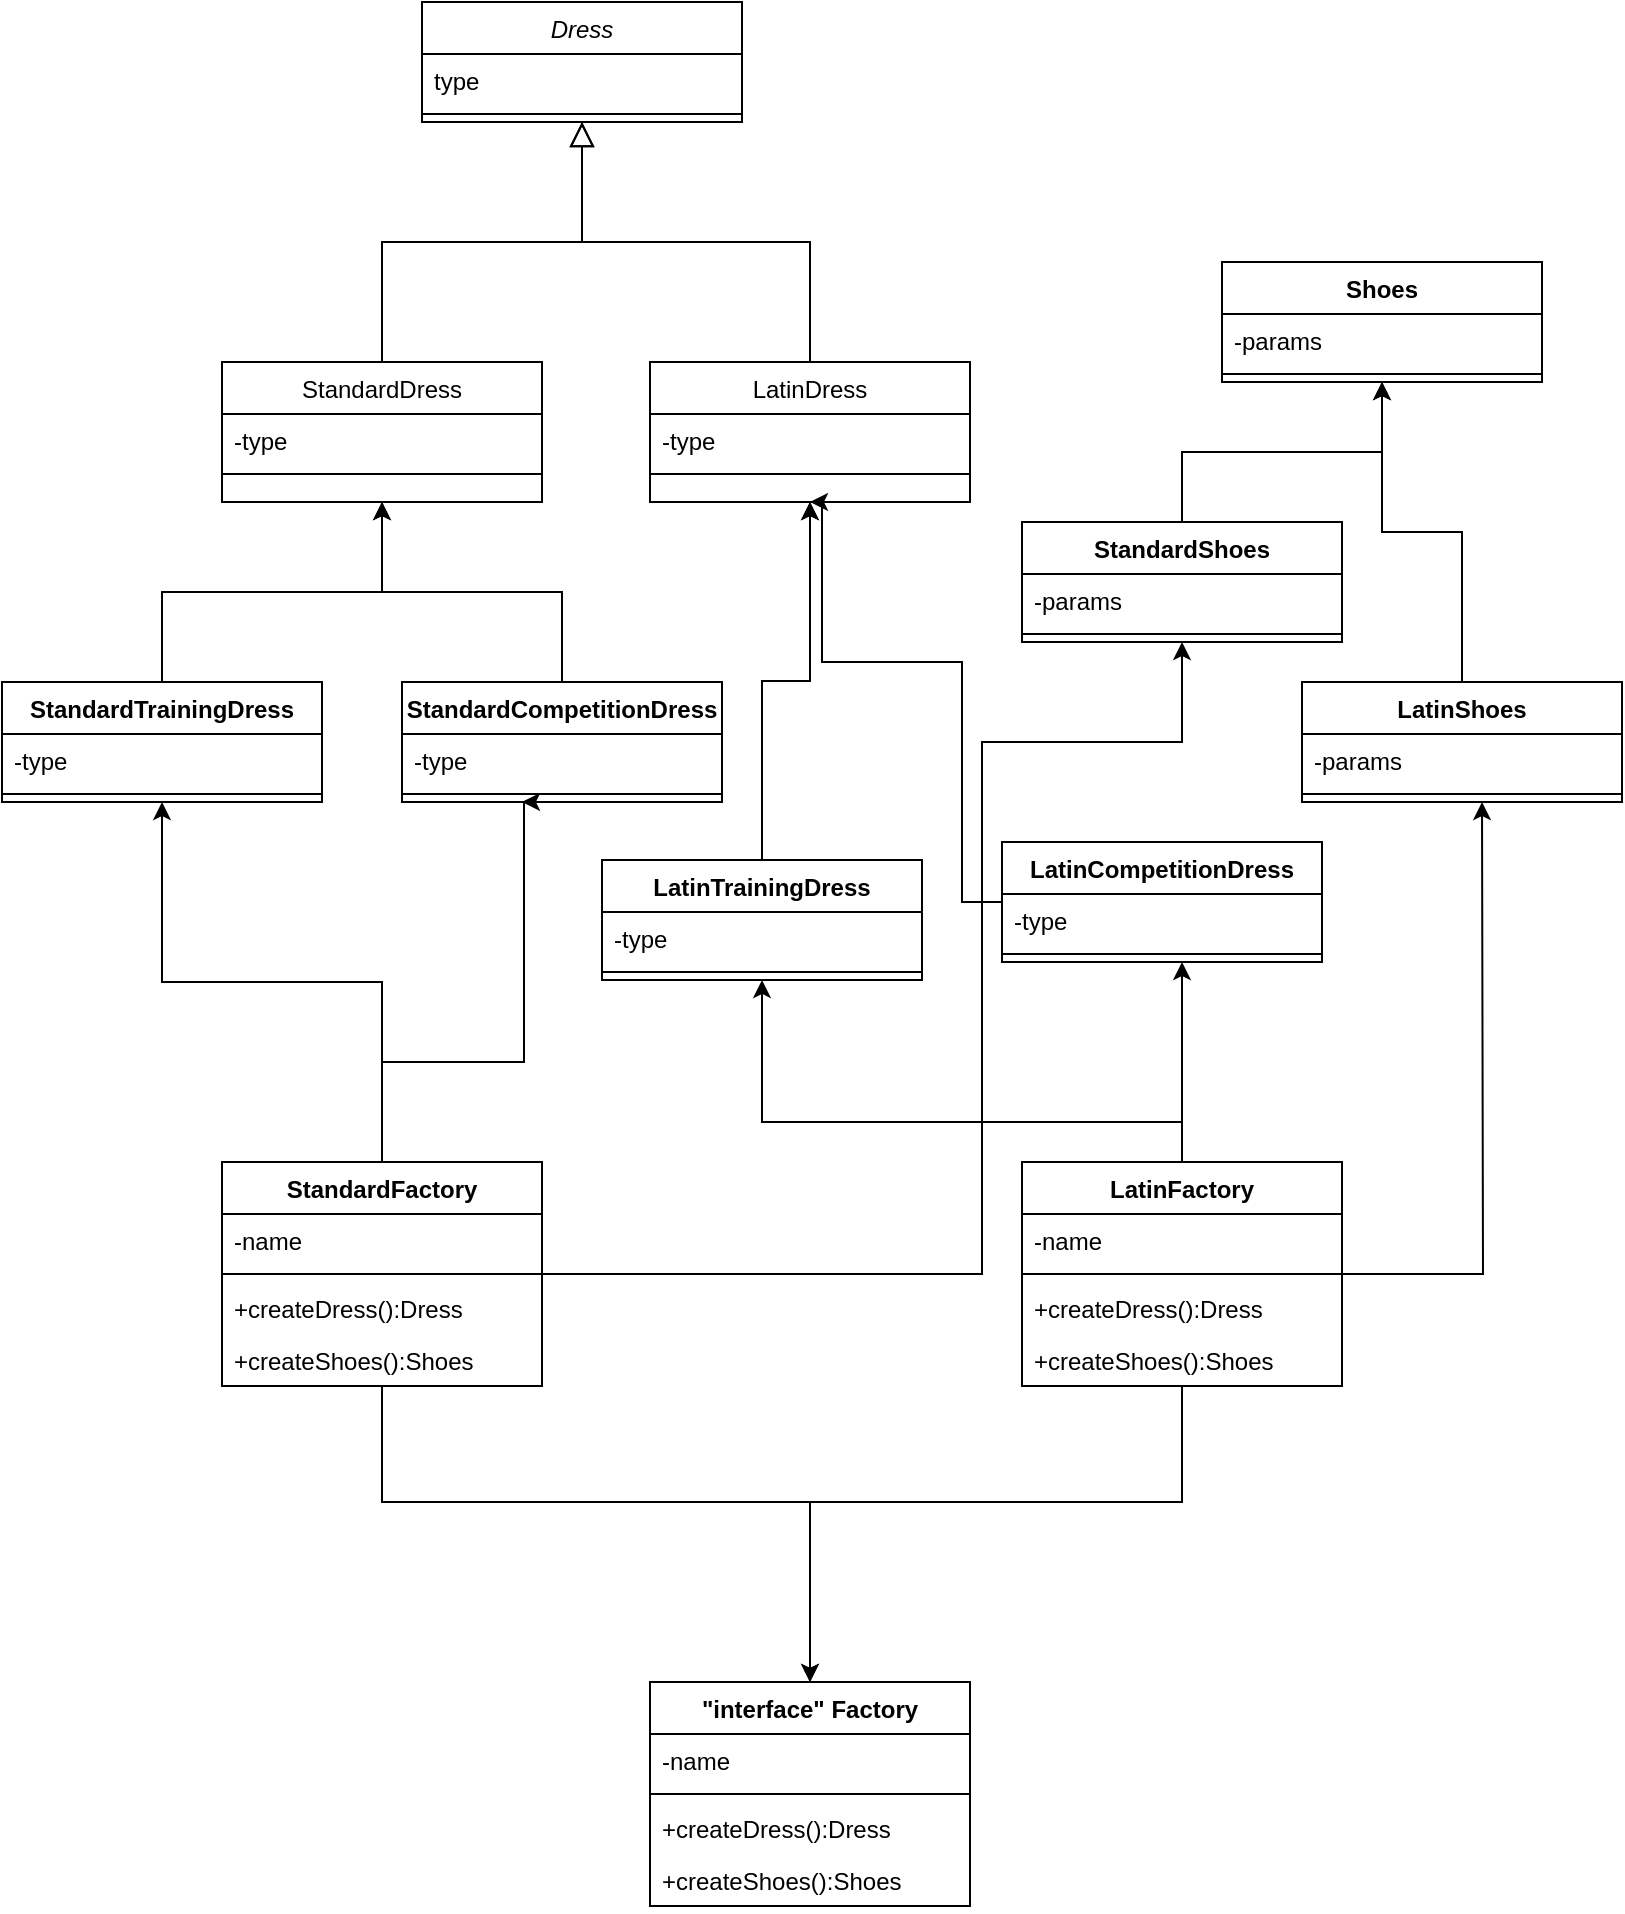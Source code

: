 <mxfile version="24.0.2" type="device">
  <diagram id="C5RBs43oDa-KdzZeNtuy" name="Page-1">
    <mxGraphModel dx="1002" dy="575" grid="1" gridSize="10" guides="1" tooltips="1" connect="1" arrows="1" fold="1" page="1" pageScale="1" pageWidth="827" pageHeight="1169" math="0" shadow="0">
      <root>
        <mxCell id="WIyWlLk6GJQsqaUBKTNV-0" />
        <mxCell id="WIyWlLk6GJQsqaUBKTNV-1" parent="WIyWlLk6GJQsqaUBKTNV-0" />
        <mxCell id="rWcl58kC8vXQdPENEekb-58" style="edgeStyle=orthogonalEdgeStyle;rounded=0;orthogonalLoop=1;jettySize=auto;html=1;entryX=0.5;entryY=1;entryDx=0;entryDy=0;" edge="1" parent="WIyWlLk6GJQsqaUBKTNV-1" source="rWcl58kC8vXQdPENEekb-43" target="rWcl58kC8vXQdPENEekb-33">
          <mxGeometry relative="1" as="geometry">
            <Array as="points">
              <mxPoint x="500" y="756" />
              <mxPoint x="500" y="490" />
              <mxPoint x="600" y="490" />
            </Array>
          </mxGeometry>
        </mxCell>
        <mxCell id="zkfFHV4jXpPFQw0GAbJ--0" value="Dress" style="swimlane;fontStyle=2;align=center;verticalAlign=top;childLayout=stackLayout;horizontal=1;startSize=26;horizontalStack=0;resizeParent=1;resizeLast=0;collapsible=1;marginBottom=0;rounded=0;shadow=0;strokeWidth=1;" parent="WIyWlLk6GJQsqaUBKTNV-1" vertex="1">
          <mxGeometry x="220" y="120" width="160" height="60" as="geometry">
            <mxRectangle x="230" y="140" width="160" height="26" as="alternateBounds" />
          </mxGeometry>
        </mxCell>
        <mxCell id="zkfFHV4jXpPFQw0GAbJ--1" value="type" style="text;align=left;verticalAlign=top;spacingLeft=4;spacingRight=4;overflow=hidden;rotatable=0;points=[[0,0.5],[1,0.5]];portConstraint=eastwest;" parent="zkfFHV4jXpPFQw0GAbJ--0" vertex="1">
          <mxGeometry y="26" width="160" height="26" as="geometry" />
        </mxCell>
        <mxCell id="zkfFHV4jXpPFQw0GAbJ--4" value="" style="line;html=1;strokeWidth=1;align=left;verticalAlign=middle;spacingTop=-1;spacingLeft=3;spacingRight=3;rotatable=0;labelPosition=right;points=[];portConstraint=eastwest;" parent="zkfFHV4jXpPFQw0GAbJ--0" vertex="1">
          <mxGeometry y="52" width="160" height="8" as="geometry" />
        </mxCell>
        <mxCell id="zkfFHV4jXpPFQw0GAbJ--6" value="StandardDress" style="swimlane;fontStyle=0;align=center;verticalAlign=top;childLayout=stackLayout;horizontal=1;startSize=26;horizontalStack=0;resizeParent=1;resizeLast=0;collapsible=1;marginBottom=0;rounded=0;shadow=0;strokeWidth=1;" parent="WIyWlLk6GJQsqaUBKTNV-1" vertex="1">
          <mxGeometry x="120" y="300" width="160" height="70" as="geometry">
            <mxRectangle x="130" y="380" width="160" height="26" as="alternateBounds" />
          </mxGeometry>
        </mxCell>
        <mxCell id="zkfFHV4jXpPFQw0GAbJ--7" value="-type" style="text;align=left;verticalAlign=top;spacingLeft=4;spacingRight=4;overflow=hidden;rotatable=0;points=[[0,0.5],[1,0.5]];portConstraint=eastwest;" parent="zkfFHV4jXpPFQw0GAbJ--6" vertex="1">
          <mxGeometry y="26" width="160" height="26" as="geometry" />
        </mxCell>
        <mxCell id="zkfFHV4jXpPFQw0GAbJ--9" value="" style="line;html=1;strokeWidth=1;align=left;verticalAlign=middle;spacingTop=-1;spacingLeft=3;spacingRight=3;rotatable=0;labelPosition=right;points=[];portConstraint=eastwest;" parent="zkfFHV4jXpPFQw0GAbJ--6" vertex="1">
          <mxGeometry y="52" width="160" height="8" as="geometry" />
        </mxCell>
        <mxCell id="zkfFHV4jXpPFQw0GAbJ--12" value="" style="endArrow=block;endSize=10;endFill=0;shadow=0;strokeWidth=1;rounded=0;edgeStyle=elbowEdgeStyle;elbow=vertical;" parent="WIyWlLk6GJQsqaUBKTNV-1" source="zkfFHV4jXpPFQw0GAbJ--6" target="zkfFHV4jXpPFQw0GAbJ--0" edge="1">
          <mxGeometry width="160" relative="1" as="geometry">
            <mxPoint x="200" y="203" as="sourcePoint" />
            <mxPoint x="200" y="203" as="targetPoint" />
          </mxGeometry>
        </mxCell>
        <mxCell id="zkfFHV4jXpPFQw0GAbJ--13" value="LatinDress" style="swimlane;fontStyle=0;align=center;verticalAlign=top;childLayout=stackLayout;horizontal=1;startSize=26;horizontalStack=0;resizeParent=1;resizeLast=0;collapsible=1;marginBottom=0;rounded=0;shadow=0;strokeWidth=1;" parent="WIyWlLk6GJQsqaUBKTNV-1" vertex="1">
          <mxGeometry x="334" y="300" width="160" height="70" as="geometry">
            <mxRectangle x="340" y="380" width="170" height="26" as="alternateBounds" />
          </mxGeometry>
        </mxCell>
        <mxCell id="zkfFHV4jXpPFQw0GAbJ--14" value="-type" style="text;align=left;verticalAlign=top;spacingLeft=4;spacingRight=4;overflow=hidden;rotatable=0;points=[[0,0.5],[1,0.5]];portConstraint=eastwest;" parent="zkfFHV4jXpPFQw0GAbJ--13" vertex="1">
          <mxGeometry y="26" width="160" height="26" as="geometry" />
        </mxCell>
        <mxCell id="zkfFHV4jXpPFQw0GAbJ--15" value="" style="line;html=1;strokeWidth=1;align=left;verticalAlign=middle;spacingTop=-1;spacingLeft=3;spacingRight=3;rotatable=0;labelPosition=right;points=[];portConstraint=eastwest;" parent="zkfFHV4jXpPFQw0GAbJ--13" vertex="1">
          <mxGeometry y="52" width="160" height="8" as="geometry" />
        </mxCell>
        <mxCell id="zkfFHV4jXpPFQw0GAbJ--16" value="" style="endArrow=block;endSize=10;endFill=0;shadow=0;strokeWidth=1;rounded=0;edgeStyle=elbowEdgeStyle;elbow=vertical;" parent="WIyWlLk6GJQsqaUBKTNV-1" source="zkfFHV4jXpPFQw0GAbJ--13" target="zkfFHV4jXpPFQw0GAbJ--0" edge="1">
          <mxGeometry width="160" relative="1" as="geometry">
            <mxPoint x="210" y="373" as="sourcePoint" />
            <mxPoint x="310" y="271" as="targetPoint" />
          </mxGeometry>
        </mxCell>
        <mxCell id="rWcl58kC8vXQdPENEekb-6" style="edgeStyle=orthogonalEdgeStyle;rounded=0;orthogonalLoop=1;jettySize=auto;html=1;entryX=0.5;entryY=1;entryDx=0;entryDy=0;" edge="1" parent="WIyWlLk6GJQsqaUBKTNV-1" source="rWcl58kC8vXQdPENEekb-2" target="zkfFHV4jXpPFQw0GAbJ--6">
          <mxGeometry relative="1" as="geometry" />
        </mxCell>
        <mxCell id="rWcl58kC8vXQdPENEekb-2" value="StandardTrainingDress" style="swimlane;fontStyle=1;align=center;verticalAlign=top;childLayout=stackLayout;horizontal=1;startSize=26;horizontalStack=0;resizeParent=1;resizeParentMax=0;resizeLast=0;collapsible=1;marginBottom=0;whiteSpace=wrap;html=1;" vertex="1" parent="WIyWlLk6GJQsqaUBKTNV-1">
          <mxGeometry x="10" y="460" width="160" height="60" as="geometry" />
        </mxCell>
        <mxCell id="rWcl58kC8vXQdPENEekb-3" value="-type" style="text;strokeColor=none;fillColor=none;align=left;verticalAlign=top;spacingLeft=4;spacingRight=4;overflow=hidden;rotatable=0;points=[[0,0.5],[1,0.5]];portConstraint=eastwest;whiteSpace=wrap;html=1;" vertex="1" parent="rWcl58kC8vXQdPENEekb-2">
          <mxGeometry y="26" width="160" height="26" as="geometry" />
        </mxCell>
        <mxCell id="rWcl58kC8vXQdPENEekb-4" value="" style="line;strokeWidth=1;fillColor=none;align=left;verticalAlign=middle;spacingTop=-1;spacingLeft=3;spacingRight=3;rotatable=0;labelPosition=right;points=[];portConstraint=eastwest;strokeColor=inherit;" vertex="1" parent="rWcl58kC8vXQdPENEekb-2">
          <mxGeometry y="52" width="160" height="8" as="geometry" />
        </mxCell>
        <mxCell id="rWcl58kC8vXQdPENEekb-11" style="edgeStyle=orthogonalEdgeStyle;rounded=0;orthogonalLoop=1;jettySize=auto;html=1;entryX=0.5;entryY=1;entryDx=0;entryDy=0;" edge="1" parent="WIyWlLk6GJQsqaUBKTNV-1" source="rWcl58kC8vXQdPENEekb-7" target="zkfFHV4jXpPFQw0GAbJ--6">
          <mxGeometry relative="1" as="geometry" />
        </mxCell>
        <mxCell id="rWcl58kC8vXQdPENEekb-7" value="StandardCompetitionDress" style="swimlane;fontStyle=1;align=center;verticalAlign=top;childLayout=stackLayout;horizontal=1;startSize=26;horizontalStack=0;resizeParent=1;resizeParentMax=0;resizeLast=0;collapsible=1;marginBottom=0;whiteSpace=wrap;html=1;" vertex="1" parent="WIyWlLk6GJQsqaUBKTNV-1">
          <mxGeometry x="210" y="460" width="160" height="60" as="geometry" />
        </mxCell>
        <mxCell id="rWcl58kC8vXQdPENEekb-8" value="-type" style="text;strokeColor=none;fillColor=none;align=left;verticalAlign=top;spacingLeft=4;spacingRight=4;overflow=hidden;rotatable=0;points=[[0,0.5],[1,0.5]];portConstraint=eastwest;whiteSpace=wrap;html=1;" vertex="1" parent="rWcl58kC8vXQdPENEekb-7">
          <mxGeometry y="26" width="160" height="26" as="geometry" />
        </mxCell>
        <mxCell id="rWcl58kC8vXQdPENEekb-9" value="" style="line;strokeWidth=1;fillColor=none;align=left;verticalAlign=middle;spacingTop=-1;spacingLeft=3;spacingRight=3;rotatable=0;labelPosition=right;points=[];portConstraint=eastwest;strokeColor=inherit;" vertex="1" parent="rWcl58kC8vXQdPENEekb-7">
          <mxGeometry y="52" width="160" height="8" as="geometry" />
        </mxCell>
        <mxCell id="rWcl58kC8vXQdPENEekb-22" style="edgeStyle=orthogonalEdgeStyle;rounded=0;orthogonalLoop=1;jettySize=auto;html=1;entryX=0.5;entryY=1;entryDx=0;entryDy=0;" edge="1" parent="WIyWlLk6GJQsqaUBKTNV-1" source="rWcl58kC8vXQdPENEekb-18" target="zkfFHV4jXpPFQw0GAbJ--13">
          <mxGeometry relative="1" as="geometry">
            <mxPoint x="420" y="400" as="targetPoint" />
          </mxGeometry>
        </mxCell>
        <mxCell id="rWcl58kC8vXQdPENEekb-15" value="LatinCompetitionDress" style="swimlane;fontStyle=1;align=center;verticalAlign=top;childLayout=stackLayout;horizontal=1;startSize=26;horizontalStack=0;resizeParent=1;resizeParentMax=0;resizeLast=0;collapsible=1;marginBottom=0;whiteSpace=wrap;html=1;" vertex="1" parent="WIyWlLk6GJQsqaUBKTNV-1">
          <mxGeometry x="510" y="540" width="160" height="60" as="geometry" />
        </mxCell>
        <mxCell id="rWcl58kC8vXQdPENEekb-16" value="-type" style="text;strokeColor=none;fillColor=none;align=left;verticalAlign=top;spacingLeft=4;spacingRight=4;overflow=hidden;rotatable=0;points=[[0,0.5],[1,0.5]];portConstraint=eastwest;whiteSpace=wrap;html=1;" vertex="1" parent="rWcl58kC8vXQdPENEekb-15">
          <mxGeometry y="26" width="160" height="26" as="geometry" />
        </mxCell>
        <mxCell id="rWcl58kC8vXQdPENEekb-17" value="" style="line;strokeWidth=1;fillColor=none;align=left;verticalAlign=middle;spacingTop=-1;spacingLeft=3;spacingRight=3;rotatable=0;labelPosition=right;points=[];portConstraint=eastwest;strokeColor=inherit;" vertex="1" parent="rWcl58kC8vXQdPENEekb-15">
          <mxGeometry y="52" width="160" height="8" as="geometry" />
        </mxCell>
        <mxCell id="rWcl58kC8vXQdPENEekb-23" style="edgeStyle=orthogonalEdgeStyle;rounded=0;orthogonalLoop=1;jettySize=auto;html=1;entryX=0.5;entryY=1;entryDx=0;entryDy=0;" edge="1" parent="WIyWlLk6GJQsqaUBKTNV-1" source="rWcl58kC8vXQdPENEekb-18" target="zkfFHV4jXpPFQw0GAbJ--13">
          <mxGeometry relative="1" as="geometry" />
        </mxCell>
        <mxCell id="rWcl58kC8vXQdPENEekb-24" value="&quot;interface&quot;&amp;nbsp;&lt;span style=&quot;background-color: initial;&quot;&gt;Factory&lt;/span&gt;" style="swimlane;fontStyle=1;align=center;verticalAlign=top;childLayout=stackLayout;horizontal=1;startSize=26;horizontalStack=0;resizeParent=1;resizeParentMax=0;resizeLast=0;collapsible=1;marginBottom=0;whiteSpace=wrap;html=1;" vertex="1" parent="WIyWlLk6GJQsqaUBKTNV-1">
          <mxGeometry x="334" y="960" width="160" height="112" as="geometry" />
        </mxCell>
        <mxCell id="rWcl58kC8vXQdPENEekb-42" value="-name" style="text;strokeColor=none;fillColor=none;align=left;verticalAlign=top;spacingLeft=4;spacingRight=4;overflow=hidden;rotatable=0;points=[[0,0.5],[1,0.5]];portConstraint=eastwest;whiteSpace=wrap;html=1;" vertex="1" parent="rWcl58kC8vXQdPENEekb-24">
          <mxGeometry y="26" width="160" height="26" as="geometry" />
        </mxCell>
        <mxCell id="rWcl58kC8vXQdPENEekb-26" value="" style="line;strokeWidth=1;fillColor=none;align=left;verticalAlign=middle;spacingTop=-1;spacingLeft=3;spacingRight=3;rotatable=0;labelPosition=right;points=[];portConstraint=eastwest;strokeColor=inherit;" vertex="1" parent="rWcl58kC8vXQdPENEekb-24">
          <mxGeometry y="52" width="160" height="8" as="geometry" />
        </mxCell>
        <mxCell id="rWcl58kC8vXQdPENEekb-27" value="+createDress():Dress" style="text;strokeColor=none;fillColor=none;align=left;verticalAlign=top;spacingLeft=4;spacingRight=4;overflow=hidden;rotatable=0;points=[[0,0.5],[1,0.5]];portConstraint=eastwest;whiteSpace=wrap;html=1;" vertex="1" parent="rWcl58kC8vXQdPENEekb-24">
          <mxGeometry y="60" width="160" height="26" as="geometry" />
        </mxCell>
        <mxCell id="rWcl58kC8vXQdPENEekb-41" value="&lt;div&gt;+createShoes():Shoes&lt;/div&gt;" style="text;strokeColor=none;fillColor=none;align=left;verticalAlign=top;spacingLeft=4;spacingRight=4;overflow=hidden;rotatable=0;points=[[0,0.5],[1,0.5]];portConstraint=eastwest;whiteSpace=wrap;html=1;" vertex="1" parent="rWcl58kC8vXQdPENEekb-24">
          <mxGeometry y="86" width="160" height="26" as="geometry" />
        </mxCell>
        <mxCell id="rWcl58kC8vXQdPENEekb-29" value="Shoes" style="swimlane;fontStyle=1;align=center;verticalAlign=top;childLayout=stackLayout;horizontal=1;startSize=26;horizontalStack=0;resizeParent=1;resizeParentMax=0;resizeLast=0;collapsible=1;marginBottom=0;whiteSpace=wrap;html=1;" vertex="1" parent="WIyWlLk6GJQsqaUBKTNV-1">
          <mxGeometry x="620" y="250" width="160" height="60" as="geometry" />
        </mxCell>
        <mxCell id="rWcl58kC8vXQdPENEekb-30" value="-params" style="text;strokeColor=none;fillColor=none;align=left;verticalAlign=top;spacingLeft=4;spacingRight=4;overflow=hidden;rotatable=0;points=[[0,0.5],[1,0.5]];portConstraint=eastwest;whiteSpace=wrap;html=1;" vertex="1" parent="rWcl58kC8vXQdPENEekb-29">
          <mxGeometry y="26" width="160" height="26" as="geometry" />
        </mxCell>
        <mxCell id="rWcl58kC8vXQdPENEekb-31" value="" style="line;strokeWidth=1;fillColor=none;align=left;verticalAlign=middle;spacingTop=-1;spacingLeft=3;spacingRight=3;rotatable=0;labelPosition=right;points=[];portConstraint=eastwest;strokeColor=inherit;" vertex="1" parent="rWcl58kC8vXQdPENEekb-29">
          <mxGeometry y="52" width="160" height="8" as="geometry" />
        </mxCell>
        <mxCell id="rWcl58kC8vXQdPENEekb-39" style="edgeStyle=orthogonalEdgeStyle;rounded=0;orthogonalLoop=1;jettySize=auto;html=1;entryX=0.5;entryY=1;entryDx=0;entryDy=0;" edge="1" parent="WIyWlLk6GJQsqaUBKTNV-1" source="rWcl58kC8vXQdPENEekb-33" target="rWcl58kC8vXQdPENEekb-29">
          <mxGeometry relative="1" as="geometry" />
        </mxCell>
        <mxCell id="rWcl58kC8vXQdPENEekb-33" value="StandardShoes" style="swimlane;fontStyle=1;align=center;verticalAlign=top;childLayout=stackLayout;horizontal=1;startSize=26;horizontalStack=0;resizeParent=1;resizeParentMax=0;resizeLast=0;collapsible=1;marginBottom=0;whiteSpace=wrap;html=1;" vertex="1" parent="WIyWlLk6GJQsqaUBKTNV-1">
          <mxGeometry x="520" y="380" width="160" height="60" as="geometry" />
        </mxCell>
        <mxCell id="rWcl58kC8vXQdPENEekb-34" value="-params" style="text;strokeColor=none;fillColor=none;align=left;verticalAlign=top;spacingLeft=4;spacingRight=4;overflow=hidden;rotatable=0;points=[[0,0.5],[1,0.5]];portConstraint=eastwest;whiteSpace=wrap;html=1;" vertex="1" parent="rWcl58kC8vXQdPENEekb-33">
          <mxGeometry y="26" width="160" height="26" as="geometry" />
        </mxCell>
        <mxCell id="rWcl58kC8vXQdPENEekb-35" value="" style="line;strokeWidth=1;fillColor=none;align=left;verticalAlign=middle;spacingTop=-1;spacingLeft=3;spacingRight=3;rotatable=0;labelPosition=right;points=[];portConstraint=eastwest;strokeColor=inherit;" vertex="1" parent="rWcl58kC8vXQdPENEekb-33">
          <mxGeometry y="52" width="160" height="8" as="geometry" />
        </mxCell>
        <mxCell id="rWcl58kC8vXQdPENEekb-40" style="edgeStyle=orthogonalEdgeStyle;rounded=0;orthogonalLoop=1;jettySize=auto;html=1;entryX=0.5;entryY=1;entryDx=0;entryDy=0;" edge="1" parent="WIyWlLk6GJQsqaUBKTNV-1" source="rWcl58kC8vXQdPENEekb-36" target="rWcl58kC8vXQdPENEekb-29">
          <mxGeometry relative="1" as="geometry" />
        </mxCell>
        <mxCell id="rWcl58kC8vXQdPENEekb-36" value="LatinShoes" style="swimlane;fontStyle=1;align=center;verticalAlign=top;childLayout=stackLayout;horizontal=1;startSize=26;horizontalStack=0;resizeParent=1;resizeParentMax=0;resizeLast=0;collapsible=1;marginBottom=0;whiteSpace=wrap;html=1;" vertex="1" parent="WIyWlLk6GJQsqaUBKTNV-1">
          <mxGeometry x="660" y="460" width="160" height="60" as="geometry" />
        </mxCell>
        <mxCell id="rWcl58kC8vXQdPENEekb-37" value="-params" style="text;strokeColor=none;fillColor=none;align=left;verticalAlign=top;spacingLeft=4;spacingRight=4;overflow=hidden;rotatable=0;points=[[0,0.5],[1,0.5]];portConstraint=eastwest;whiteSpace=wrap;html=1;" vertex="1" parent="rWcl58kC8vXQdPENEekb-36">
          <mxGeometry y="26" width="160" height="26" as="geometry" />
        </mxCell>
        <mxCell id="rWcl58kC8vXQdPENEekb-38" value="" style="line;strokeWidth=1;fillColor=none;align=left;verticalAlign=middle;spacingTop=-1;spacingLeft=3;spacingRight=3;rotatable=0;labelPosition=right;points=[];portConstraint=eastwest;strokeColor=inherit;" vertex="1" parent="rWcl58kC8vXQdPENEekb-36">
          <mxGeometry y="52" width="160" height="8" as="geometry" />
        </mxCell>
        <mxCell id="rWcl58kC8vXQdPENEekb-54" style="edgeStyle=orthogonalEdgeStyle;rounded=0;orthogonalLoop=1;jettySize=auto;html=1;entryX=0.5;entryY=0;entryDx=0;entryDy=0;" edge="1" parent="WIyWlLk6GJQsqaUBKTNV-1" source="rWcl58kC8vXQdPENEekb-43" target="rWcl58kC8vXQdPENEekb-24">
          <mxGeometry relative="1" as="geometry">
            <Array as="points">
              <mxPoint x="200" y="870" />
              <mxPoint x="414" y="870" />
            </Array>
          </mxGeometry>
        </mxCell>
        <mxCell id="rWcl58kC8vXQdPENEekb-55" style="edgeStyle=orthogonalEdgeStyle;rounded=0;orthogonalLoop=1;jettySize=auto;html=1;entryX=0.5;entryY=1;entryDx=0;entryDy=0;" edge="1" parent="WIyWlLk6GJQsqaUBKTNV-1" source="rWcl58kC8vXQdPENEekb-43" target="rWcl58kC8vXQdPENEekb-2">
          <mxGeometry relative="1" as="geometry" />
        </mxCell>
        <mxCell id="rWcl58kC8vXQdPENEekb-57" style="edgeStyle=orthogonalEdgeStyle;rounded=0;orthogonalLoop=1;jettySize=auto;html=1;entryX=0.5;entryY=1;entryDx=0;entryDy=0;" edge="1" parent="WIyWlLk6GJQsqaUBKTNV-1">
          <mxGeometry relative="1" as="geometry">
            <mxPoint x="200" y="700" as="sourcePoint" />
            <mxPoint x="270" y="520" as="targetPoint" />
            <Array as="points">
              <mxPoint x="200" y="650" />
              <mxPoint x="271" y="650" />
            </Array>
          </mxGeometry>
        </mxCell>
        <mxCell id="rWcl58kC8vXQdPENEekb-43" value="StandardFactory" style="swimlane;fontStyle=1;align=center;verticalAlign=top;childLayout=stackLayout;horizontal=1;startSize=26;horizontalStack=0;resizeParent=1;resizeParentMax=0;resizeLast=0;collapsible=1;marginBottom=0;whiteSpace=wrap;html=1;" vertex="1" parent="WIyWlLk6GJQsqaUBKTNV-1">
          <mxGeometry x="120" y="700" width="160" height="112" as="geometry" />
        </mxCell>
        <mxCell id="rWcl58kC8vXQdPENEekb-44" value="-name" style="text;strokeColor=none;fillColor=none;align=left;verticalAlign=top;spacingLeft=4;spacingRight=4;overflow=hidden;rotatable=0;points=[[0,0.5],[1,0.5]];portConstraint=eastwest;whiteSpace=wrap;html=1;" vertex="1" parent="rWcl58kC8vXQdPENEekb-43">
          <mxGeometry y="26" width="160" height="26" as="geometry" />
        </mxCell>
        <mxCell id="rWcl58kC8vXQdPENEekb-45" value="" style="line;strokeWidth=1;fillColor=none;align=left;verticalAlign=middle;spacingTop=-1;spacingLeft=3;spacingRight=3;rotatable=0;labelPosition=right;points=[];portConstraint=eastwest;strokeColor=inherit;" vertex="1" parent="rWcl58kC8vXQdPENEekb-43">
          <mxGeometry y="52" width="160" height="8" as="geometry" />
        </mxCell>
        <mxCell id="rWcl58kC8vXQdPENEekb-46" value="+createDress():Dress" style="text;strokeColor=none;fillColor=none;align=left;verticalAlign=top;spacingLeft=4;spacingRight=4;overflow=hidden;rotatable=0;points=[[0,0.5],[1,0.5]];portConstraint=eastwest;whiteSpace=wrap;html=1;" vertex="1" parent="rWcl58kC8vXQdPENEekb-43">
          <mxGeometry y="60" width="160" height="26" as="geometry" />
        </mxCell>
        <mxCell id="rWcl58kC8vXQdPENEekb-47" value="&lt;div&gt;+createShoes():Shoes&lt;/div&gt;" style="text;strokeColor=none;fillColor=none;align=left;verticalAlign=top;spacingLeft=4;spacingRight=4;overflow=hidden;rotatable=0;points=[[0,0.5],[1,0.5]];portConstraint=eastwest;whiteSpace=wrap;html=1;" vertex="1" parent="rWcl58kC8vXQdPENEekb-43">
          <mxGeometry y="86" width="160" height="26" as="geometry" />
        </mxCell>
        <mxCell id="rWcl58kC8vXQdPENEekb-53" style="edgeStyle=orthogonalEdgeStyle;rounded=0;orthogonalLoop=1;jettySize=auto;html=1;entryX=0.5;entryY=0;entryDx=0;entryDy=0;" edge="1" parent="WIyWlLk6GJQsqaUBKTNV-1" source="rWcl58kC8vXQdPENEekb-48" target="rWcl58kC8vXQdPENEekb-24">
          <mxGeometry relative="1" as="geometry">
            <Array as="points">
              <mxPoint x="600" y="870" />
              <mxPoint x="414" y="870" />
            </Array>
          </mxGeometry>
        </mxCell>
        <mxCell id="rWcl58kC8vXQdPENEekb-59" style="edgeStyle=orthogonalEdgeStyle;rounded=0;orthogonalLoop=1;jettySize=auto;html=1;entryX=0.5;entryY=1;entryDx=0;entryDy=0;" edge="1" parent="WIyWlLk6GJQsqaUBKTNV-1" source="rWcl58kC8vXQdPENEekb-48" target="rWcl58kC8vXQdPENEekb-18">
          <mxGeometry relative="1" as="geometry">
            <mxPoint x="280" y="520" as="targetPoint" />
            <Array as="points">
              <mxPoint x="600" y="680" />
              <mxPoint x="390" y="680" />
            </Array>
          </mxGeometry>
        </mxCell>
        <mxCell id="rWcl58kC8vXQdPENEekb-60" style="edgeStyle=orthogonalEdgeStyle;rounded=0;orthogonalLoop=1;jettySize=auto;html=1;" edge="1" parent="WIyWlLk6GJQsqaUBKTNV-1" source="rWcl58kC8vXQdPENEekb-48">
          <mxGeometry relative="1" as="geometry">
            <mxPoint x="600" y="600" as="targetPoint" />
          </mxGeometry>
        </mxCell>
        <mxCell id="rWcl58kC8vXQdPENEekb-61" style="edgeStyle=orthogonalEdgeStyle;rounded=0;orthogonalLoop=1;jettySize=auto;html=1;" edge="1" parent="WIyWlLk6GJQsqaUBKTNV-1" source="rWcl58kC8vXQdPENEekb-48">
          <mxGeometry relative="1" as="geometry">
            <mxPoint x="750" y="520" as="targetPoint" />
          </mxGeometry>
        </mxCell>
        <mxCell id="rWcl58kC8vXQdPENEekb-48" value="LatinFactory" style="swimlane;fontStyle=1;align=center;verticalAlign=top;childLayout=stackLayout;horizontal=1;startSize=26;horizontalStack=0;resizeParent=1;resizeParentMax=0;resizeLast=0;collapsible=1;marginBottom=0;whiteSpace=wrap;html=1;" vertex="1" parent="WIyWlLk6GJQsqaUBKTNV-1">
          <mxGeometry x="520" y="700" width="160" height="112" as="geometry" />
        </mxCell>
        <mxCell id="rWcl58kC8vXQdPENEekb-49" value="-name" style="text;strokeColor=none;fillColor=none;align=left;verticalAlign=top;spacingLeft=4;spacingRight=4;overflow=hidden;rotatable=0;points=[[0,0.5],[1,0.5]];portConstraint=eastwest;whiteSpace=wrap;html=1;" vertex="1" parent="rWcl58kC8vXQdPENEekb-48">
          <mxGeometry y="26" width="160" height="26" as="geometry" />
        </mxCell>
        <mxCell id="rWcl58kC8vXQdPENEekb-50" value="" style="line;strokeWidth=1;fillColor=none;align=left;verticalAlign=middle;spacingTop=-1;spacingLeft=3;spacingRight=3;rotatable=0;labelPosition=right;points=[];portConstraint=eastwest;strokeColor=inherit;" vertex="1" parent="rWcl58kC8vXQdPENEekb-48">
          <mxGeometry y="52" width="160" height="8" as="geometry" />
        </mxCell>
        <mxCell id="rWcl58kC8vXQdPENEekb-51" value="+createDress():Dress" style="text;strokeColor=none;fillColor=none;align=left;verticalAlign=top;spacingLeft=4;spacingRight=4;overflow=hidden;rotatable=0;points=[[0,0.5],[1,0.5]];portConstraint=eastwest;whiteSpace=wrap;html=1;" vertex="1" parent="rWcl58kC8vXQdPENEekb-48">
          <mxGeometry y="60" width="160" height="26" as="geometry" />
        </mxCell>
        <mxCell id="rWcl58kC8vXQdPENEekb-52" value="&lt;div&gt;+createShoes():Shoes&lt;/div&gt;" style="text;strokeColor=none;fillColor=none;align=left;verticalAlign=top;spacingLeft=4;spacingRight=4;overflow=hidden;rotatable=0;points=[[0,0.5],[1,0.5]];portConstraint=eastwest;whiteSpace=wrap;html=1;" vertex="1" parent="rWcl58kC8vXQdPENEekb-48">
          <mxGeometry y="86" width="160" height="26" as="geometry" />
        </mxCell>
        <mxCell id="rWcl58kC8vXQdPENEekb-56" value="" style="edgeStyle=orthogonalEdgeStyle;rounded=0;orthogonalLoop=1;jettySize=auto;html=1;entryX=0.5;entryY=1;entryDx=0;entryDy=0;" edge="1" parent="WIyWlLk6GJQsqaUBKTNV-1" source="rWcl58kC8vXQdPENEekb-15" target="zkfFHV4jXpPFQw0GAbJ--13">
          <mxGeometry relative="1" as="geometry">
            <mxPoint x="414" y="370" as="targetPoint" />
            <mxPoint x="510" y="570" as="sourcePoint" />
            <Array as="points">
              <mxPoint x="490" y="570" />
              <mxPoint x="490" y="450" />
              <mxPoint x="420" y="450" />
              <mxPoint x="420" y="370" />
            </Array>
          </mxGeometry>
        </mxCell>
        <mxCell id="rWcl58kC8vXQdPENEekb-18" value="LatinTrainingDress" style="swimlane;fontStyle=1;align=center;verticalAlign=top;childLayout=stackLayout;horizontal=1;startSize=26;horizontalStack=0;resizeParent=1;resizeParentMax=0;resizeLast=0;collapsible=1;marginBottom=0;whiteSpace=wrap;html=1;" vertex="1" parent="WIyWlLk6GJQsqaUBKTNV-1">
          <mxGeometry x="310" y="549" width="160" height="60" as="geometry" />
        </mxCell>
        <mxCell id="rWcl58kC8vXQdPENEekb-19" value="-type" style="text;strokeColor=none;fillColor=none;align=left;verticalAlign=top;spacingLeft=4;spacingRight=4;overflow=hidden;rotatable=0;points=[[0,0.5],[1,0.5]];portConstraint=eastwest;whiteSpace=wrap;html=1;" vertex="1" parent="rWcl58kC8vXQdPENEekb-18">
          <mxGeometry y="26" width="160" height="26" as="geometry" />
        </mxCell>
        <mxCell id="rWcl58kC8vXQdPENEekb-20" value="" style="line;strokeWidth=1;fillColor=none;align=left;verticalAlign=middle;spacingTop=-1;spacingLeft=3;spacingRight=3;rotatable=0;labelPosition=right;points=[];portConstraint=eastwest;strokeColor=inherit;" vertex="1" parent="rWcl58kC8vXQdPENEekb-18">
          <mxGeometry y="52" width="160" height="8" as="geometry" />
        </mxCell>
      </root>
    </mxGraphModel>
  </diagram>
</mxfile>
